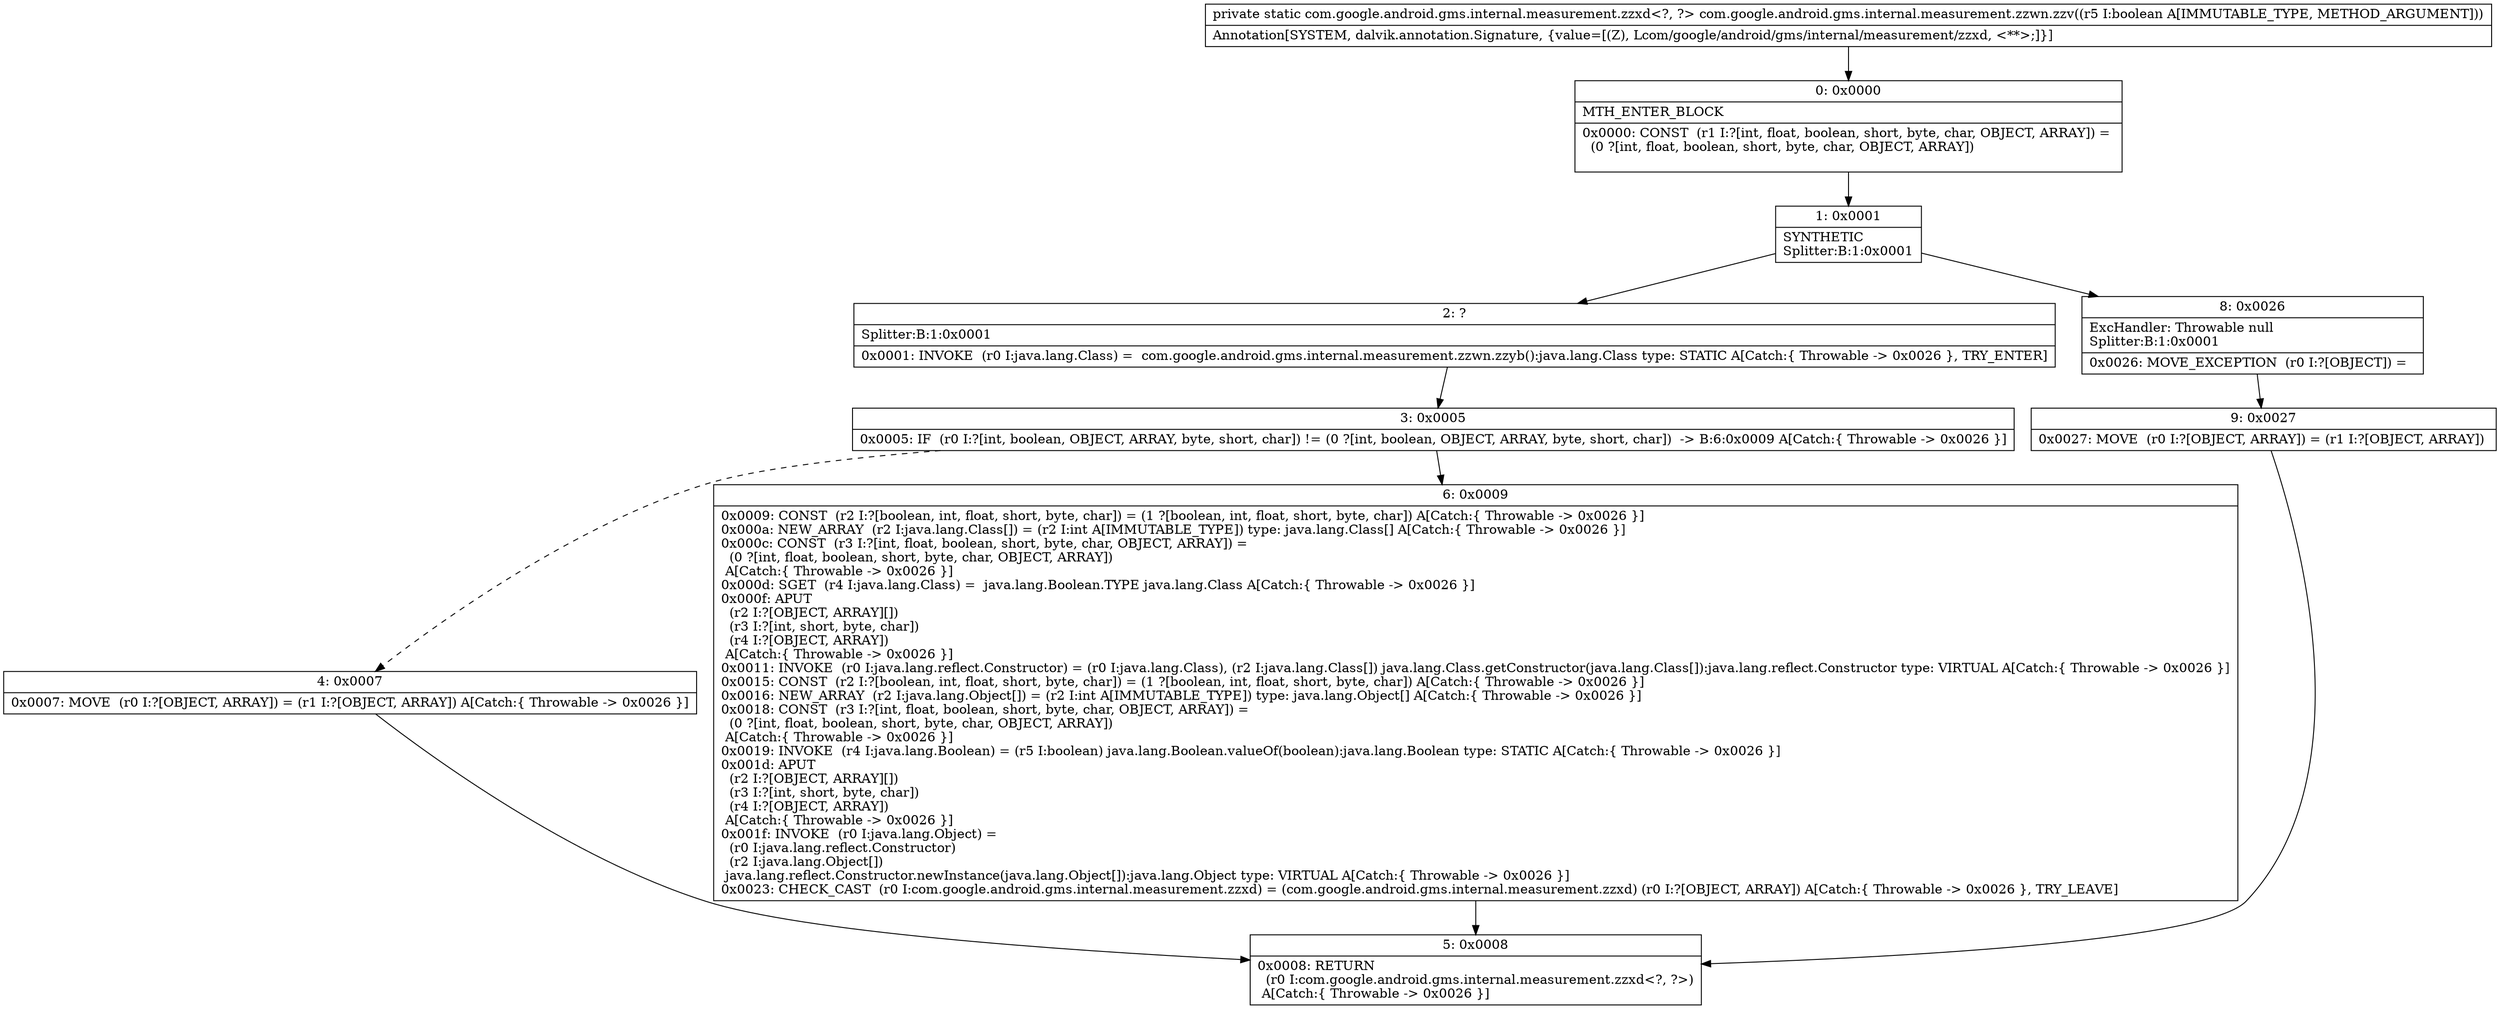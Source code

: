 digraph "CFG forcom.google.android.gms.internal.measurement.zzwn.zzv(Z)Lcom\/google\/android\/gms\/internal\/measurement\/zzxd;" {
Node_0 [shape=record,label="{0\:\ 0x0000|MTH_ENTER_BLOCK\l|0x0000: CONST  (r1 I:?[int, float, boolean, short, byte, char, OBJECT, ARRAY]) = \l  (0 ?[int, float, boolean, short, byte, char, OBJECT, ARRAY])\l \l}"];
Node_1 [shape=record,label="{1\:\ 0x0001|SYNTHETIC\lSplitter:B:1:0x0001\l}"];
Node_2 [shape=record,label="{2\:\ ?|Splitter:B:1:0x0001\l|0x0001: INVOKE  (r0 I:java.lang.Class) =  com.google.android.gms.internal.measurement.zzwn.zzyb():java.lang.Class type: STATIC A[Catch:\{ Throwable \-\> 0x0026 \}, TRY_ENTER]\l}"];
Node_3 [shape=record,label="{3\:\ 0x0005|0x0005: IF  (r0 I:?[int, boolean, OBJECT, ARRAY, byte, short, char]) != (0 ?[int, boolean, OBJECT, ARRAY, byte, short, char])  \-\> B:6:0x0009 A[Catch:\{ Throwable \-\> 0x0026 \}]\l}"];
Node_4 [shape=record,label="{4\:\ 0x0007|0x0007: MOVE  (r0 I:?[OBJECT, ARRAY]) = (r1 I:?[OBJECT, ARRAY]) A[Catch:\{ Throwable \-\> 0x0026 \}]\l}"];
Node_5 [shape=record,label="{5\:\ 0x0008|0x0008: RETURN  \l  (r0 I:com.google.android.gms.internal.measurement.zzxd\<?, ?\>)\l A[Catch:\{ Throwable \-\> 0x0026 \}]\l}"];
Node_6 [shape=record,label="{6\:\ 0x0009|0x0009: CONST  (r2 I:?[boolean, int, float, short, byte, char]) = (1 ?[boolean, int, float, short, byte, char]) A[Catch:\{ Throwable \-\> 0x0026 \}]\l0x000a: NEW_ARRAY  (r2 I:java.lang.Class[]) = (r2 I:int A[IMMUTABLE_TYPE]) type: java.lang.Class[] A[Catch:\{ Throwable \-\> 0x0026 \}]\l0x000c: CONST  (r3 I:?[int, float, boolean, short, byte, char, OBJECT, ARRAY]) = \l  (0 ?[int, float, boolean, short, byte, char, OBJECT, ARRAY])\l A[Catch:\{ Throwable \-\> 0x0026 \}]\l0x000d: SGET  (r4 I:java.lang.Class) =  java.lang.Boolean.TYPE java.lang.Class A[Catch:\{ Throwable \-\> 0x0026 \}]\l0x000f: APUT  \l  (r2 I:?[OBJECT, ARRAY][])\l  (r3 I:?[int, short, byte, char])\l  (r4 I:?[OBJECT, ARRAY])\l A[Catch:\{ Throwable \-\> 0x0026 \}]\l0x0011: INVOKE  (r0 I:java.lang.reflect.Constructor) = (r0 I:java.lang.Class), (r2 I:java.lang.Class[]) java.lang.Class.getConstructor(java.lang.Class[]):java.lang.reflect.Constructor type: VIRTUAL A[Catch:\{ Throwable \-\> 0x0026 \}]\l0x0015: CONST  (r2 I:?[boolean, int, float, short, byte, char]) = (1 ?[boolean, int, float, short, byte, char]) A[Catch:\{ Throwable \-\> 0x0026 \}]\l0x0016: NEW_ARRAY  (r2 I:java.lang.Object[]) = (r2 I:int A[IMMUTABLE_TYPE]) type: java.lang.Object[] A[Catch:\{ Throwable \-\> 0x0026 \}]\l0x0018: CONST  (r3 I:?[int, float, boolean, short, byte, char, OBJECT, ARRAY]) = \l  (0 ?[int, float, boolean, short, byte, char, OBJECT, ARRAY])\l A[Catch:\{ Throwable \-\> 0x0026 \}]\l0x0019: INVOKE  (r4 I:java.lang.Boolean) = (r5 I:boolean) java.lang.Boolean.valueOf(boolean):java.lang.Boolean type: STATIC A[Catch:\{ Throwable \-\> 0x0026 \}]\l0x001d: APUT  \l  (r2 I:?[OBJECT, ARRAY][])\l  (r3 I:?[int, short, byte, char])\l  (r4 I:?[OBJECT, ARRAY])\l A[Catch:\{ Throwable \-\> 0x0026 \}]\l0x001f: INVOKE  (r0 I:java.lang.Object) = \l  (r0 I:java.lang.reflect.Constructor)\l  (r2 I:java.lang.Object[])\l java.lang.reflect.Constructor.newInstance(java.lang.Object[]):java.lang.Object type: VIRTUAL A[Catch:\{ Throwable \-\> 0x0026 \}]\l0x0023: CHECK_CAST  (r0 I:com.google.android.gms.internal.measurement.zzxd) = (com.google.android.gms.internal.measurement.zzxd) (r0 I:?[OBJECT, ARRAY]) A[Catch:\{ Throwable \-\> 0x0026 \}, TRY_LEAVE]\l}"];
Node_8 [shape=record,label="{8\:\ 0x0026|ExcHandler: Throwable null\lSplitter:B:1:0x0001\l|0x0026: MOVE_EXCEPTION  (r0 I:?[OBJECT]) =  \l}"];
Node_9 [shape=record,label="{9\:\ 0x0027|0x0027: MOVE  (r0 I:?[OBJECT, ARRAY]) = (r1 I:?[OBJECT, ARRAY]) \l}"];
MethodNode[shape=record,label="{private static com.google.android.gms.internal.measurement.zzxd\<?, ?\> com.google.android.gms.internal.measurement.zzwn.zzv((r5 I:boolean A[IMMUTABLE_TYPE, METHOD_ARGUMENT]))  | Annotation[SYSTEM, dalvik.annotation.Signature, \{value=[(Z), Lcom\/google\/android\/gms\/internal\/measurement\/zzxd, \<**\>;]\}]\l}"];
MethodNode -> Node_0;
Node_0 -> Node_1;
Node_1 -> Node_2;
Node_1 -> Node_8;
Node_2 -> Node_3;
Node_3 -> Node_4[style=dashed];
Node_3 -> Node_6;
Node_4 -> Node_5;
Node_6 -> Node_5;
Node_8 -> Node_9;
Node_9 -> Node_5;
}

